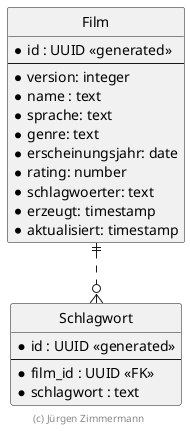 ' Copyright (C) 2019 - present Juergen Zimmermann, Hochschule Karlsruhe
'
' This program is free software: you can redistribute it and/or modify
' it under the terms of the GNU General Public License as published by
' the Free Software Foundation, either version 3 of the License, or
' (at your option) any later version.
'
' This program is distributed in the hope that it will be useful,
' but WITHOUT ANY WARRANTY; without even the implied warranty of
' MERCHANTABILITY or FITNESS FOR A PARTICULAR PURPOSE.  See the
' GNU General Public License for more details.
'
' You should have received a copy of the GNU General Public License
' along with this program.  If not, see <https://www.gnu.org/licenses/>.

' Preview durch <Alt>d

@startuml ER Diagramm

' hide the spot
hide circle

' evtl. Prbleme mit Kraehenfuessen vermeiden
skinparam linetype ortho

entity "Film" {
  *id : UUID <<generated>>
  --
  *version: integer
  *name : text
  *sprache: text
  *genre: text
  *erscheinungsjahr: date
  *rating: number
  *schlagwoerter: text
  *erzeugt: timestamp
  *aktualisiert: timestamp
}

entity "Schlagwort" {
  *id : UUID <<generated>>
  --
  *film_id : UUID <<FK>>
  *schlagwort : text
}

Film ||..o{ Schlagwort

footer (c) Jürgen Zimmermann

@enduml
